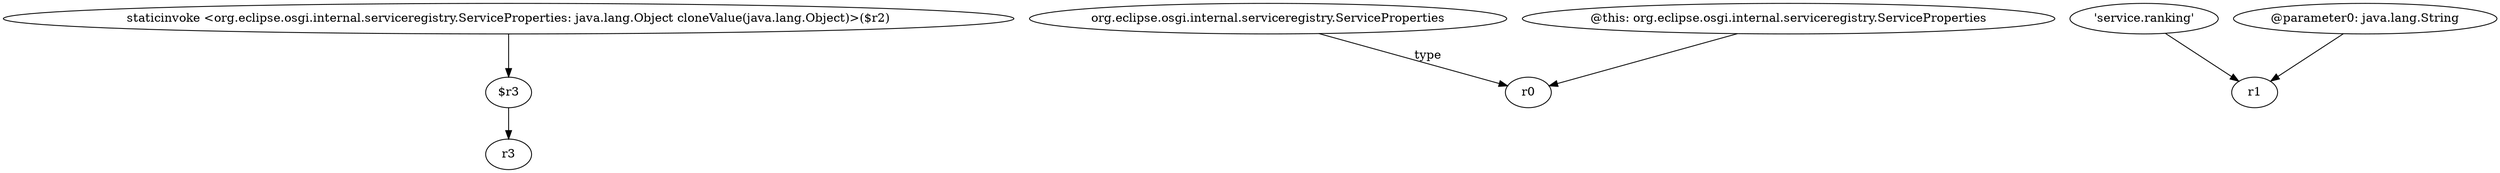 digraph g {
0[label="$r3"]
1[label="r3"]
0->1[label=""]
2[label="staticinvoke <org.eclipse.osgi.internal.serviceregistry.ServiceProperties: java.lang.Object cloneValue(java.lang.Object)>($r2)"]
2->0[label=""]
3[label="org.eclipse.osgi.internal.serviceregistry.ServiceProperties"]
4[label="r0"]
3->4[label="type"]
5[label="@this: org.eclipse.osgi.internal.serviceregistry.ServiceProperties"]
5->4[label=""]
6[label="'service.ranking'"]
7[label="r1"]
6->7[label=""]
8[label="@parameter0: java.lang.String"]
8->7[label=""]
}